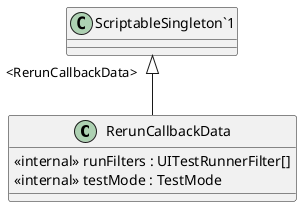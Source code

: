 @startuml
class RerunCallbackData {
    <<internal>> runFilters : UITestRunnerFilter[]
    <<internal>> testMode : TestMode
}
"ScriptableSingleton`1" "<RerunCallbackData>" <|-- RerunCallbackData
@enduml
